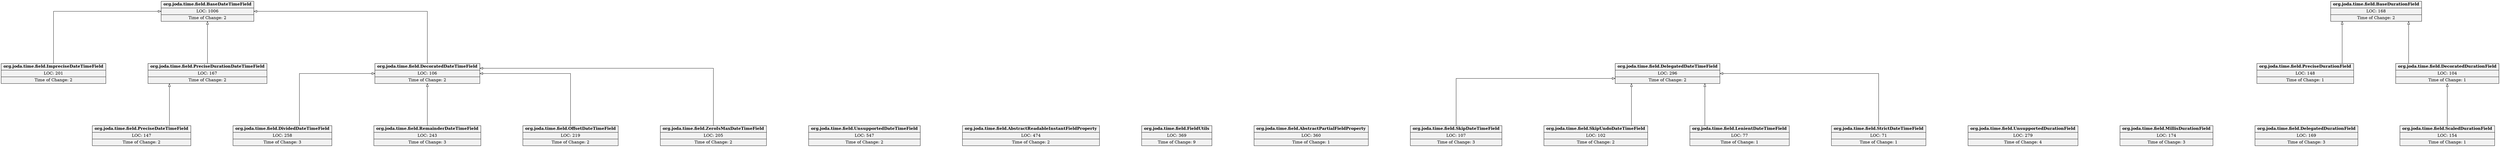 digraph classDiagram{
graph [splines=ortho, rankdir=BT, overlap = false, nodesep=2.0, ranksep=2.0]

node [shape=record style=filled fillcolor=gray95]
"org.joda.time.field.BaseDateTimeField"[label = <{<b>org.joda.time.field.BaseDateTimeField</b>|LOC: 1006<br/>|Time of Change: 2<br/>}>]
"org.joda.time.field.UnsupportedDateTimeField"[label = <{<b>org.joda.time.field.UnsupportedDateTimeField</b>|LOC: 547<br/>|Time of Change: 2<br/>}>]
"org.joda.time.field.AbstractReadableInstantFieldProperty"[label = <{<b>org.joda.time.field.AbstractReadableInstantFieldProperty</b>|LOC: 474<br/>|Time of Change: 2<br/>}>]
"org.joda.time.field.FieldUtils"[label = <{<b>org.joda.time.field.FieldUtils</b>|LOC: 369<br/>|Time of Change: 9<br/>}>]
"org.joda.time.field.AbstractPartialFieldProperty"[label = <{<b>org.joda.time.field.AbstractPartialFieldProperty</b>|LOC: 360<br/>|Time of Change: 1<br/>}>]
"org.joda.time.field.DelegatedDateTimeField"[label = <{<b>org.joda.time.field.DelegatedDateTimeField</b>|LOC: 296<br/>|Time of Change: 2<br/>}>]
"org.joda.time.field.UnsupportedDurationField"[label = <{<b>org.joda.time.field.UnsupportedDurationField</b>|LOC: 279<br/>|Time of Change: 4<br/>}>]
"org.joda.time.field.DividedDateTimeField"[label = <{<b>org.joda.time.field.DividedDateTimeField</b>|LOC: 258<br/>|Time of Change: 3<br/>}>]
"org.joda.time.field.RemainderDateTimeField"[label = <{<b>org.joda.time.field.RemainderDateTimeField</b>|LOC: 243<br/>|Time of Change: 3<br/>}>]
"org.joda.time.field.OffsetDateTimeField"[label = <{<b>org.joda.time.field.OffsetDateTimeField</b>|LOC: 219<br/>|Time of Change: 2<br/>}>]
"org.joda.time.field.ZeroIsMaxDateTimeField"[label = <{<b>org.joda.time.field.ZeroIsMaxDateTimeField</b>|LOC: 205<br/>|Time of Change: 2<br/>}>]
"org.joda.time.field.ImpreciseDateTimeField"[label = <{<b>org.joda.time.field.ImpreciseDateTimeField</b>|LOC: 201<br/>|Time of Change: 2<br/>}>]
"org.joda.time.field.MillisDurationField"[label = <{<b>org.joda.time.field.MillisDurationField</b>|LOC: 174<br/>|Time of Change: 3<br/>}>]
"org.joda.time.field.DelegatedDurationField"[label = <{<b>org.joda.time.field.DelegatedDurationField</b>|LOC: 169<br/>|Time of Change: 3<br/>}>]
"org.joda.time.field.BaseDurationField"[label = <{<b>org.joda.time.field.BaseDurationField</b>|LOC: 168<br/>|Time of Change: 2<br/>}>]
"org.joda.time.field.PreciseDurationDateTimeField"[label = <{<b>org.joda.time.field.PreciseDurationDateTimeField</b>|LOC: 167<br/>|Time of Change: 2<br/>}>]
"org.joda.time.field.ScaledDurationField"[label = <{<b>org.joda.time.field.ScaledDurationField</b>|LOC: 154<br/>|Time of Change: 1<br/>}>]
"org.joda.time.field.PreciseDurationField"[label = <{<b>org.joda.time.field.PreciseDurationField</b>|LOC: 148<br/>|Time of Change: 1<br/>}>]
"org.joda.time.field.PreciseDateTimeField"[label = <{<b>org.joda.time.field.PreciseDateTimeField</b>|LOC: 147<br/>|Time of Change: 2<br/>}>]
"org.joda.time.field.SkipDateTimeField"[label = <{<b>org.joda.time.field.SkipDateTimeField</b>|LOC: 107<br/>|Time of Change: 3<br/>}>]
"org.joda.time.field.DecoratedDateTimeField"[label = <{<b>org.joda.time.field.DecoratedDateTimeField</b>|LOC: 106<br/>|Time of Change: 2<br/>}>]
"org.joda.time.field.DecoratedDurationField"[label = <{<b>org.joda.time.field.DecoratedDurationField</b>|LOC: 104<br/>|Time of Change: 1<br/>}>]
"org.joda.time.field.SkipUndoDateTimeField"[label = <{<b>org.joda.time.field.SkipUndoDateTimeField</b>|LOC: 102<br/>|Time of Change: 2<br/>}>]
"org.joda.time.field.LenientDateTimeField"[label = <{<b>org.joda.time.field.LenientDateTimeField</b>|LOC: 77<br/>|Time of Change: 1<br/>}>]
"org.joda.time.field.StrictDateTimeField"[label = <{<b>org.joda.time.field.StrictDateTimeField</b>|LOC: 71<br/>|Time of Change: 1<br/>}>]
"org.joda.time.field.RemainderDateTimeField" -> "org.joda.time.field.DecoratedDateTimeField"[arrowhead = onormal];
"org.joda.time.field.StrictDateTimeField" -> "org.joda.time.field.DelegatedDateTimeField"[arrowhead = onormal];
"org.joda.time.field.LenientDateTimeField" -> "org.joda.time.field.DelegatedDateTimeField"[arrowhead = onormal];
"org.joda.time.field.SkipUndoDateTimeField" -> "org.joda.time.field.DelegatedDateTimeField"[arrowhead = onormal];
"org.joda.time.field.DividedDateTimeField" -> "org.joda.time.field.DecoratedDateTimeField"[arrowhead = onormal];
"org.joda.time.field.ZeroIsMaxDateTimeField" -> "org.joda.time.field.DecoratedDateTimeField"[arrowhead = onormal];
"org.joda.time.field.ScaledDurationField" -> "org.joda.time.field.DecoratedDurationField"[arrowhead = onormal];
"org.joda.time.field.PreciseDurationDateTimeField" -> "org.joda.time.field.BaseDateTimeField"[arrowhead = onormal];
"org.joda.time.field.PreciseDateTimeField" -> "org.joda.time.field.PreciseDurationDateTimeField"[arrowhead = onormal];
"org.joda.time.field.DecoratedDateTimeField" -> "org.joda.time.field.BaseDateTimeField"[arrowhead = onormal];
"org.joda.time.field.OffsetDateTimeField" -> "org.joda.time.field.DecoratedDateTimeField"[arrowhead = onormal];
"org.joda.time.field.SkipDateTimeField" -> "org.joda.time.field.DelegatedDateTimeField"[arrowhead = onormal];
"org.joda.time.field.DecoratedDurationField" -> "org.joda.time.field.BaseDurationField"[arrowhead = onormal];
"org.joda.time.field.ImpreciseDateTimeField" -> "org.joda.time.field.BaseDateTimeField"[arrowhead = onormal];
"org.joda.time.field.PreciseDurationField" -> "org.joda.time.field.BaseDurationField"[arrowhead = onormal];
}